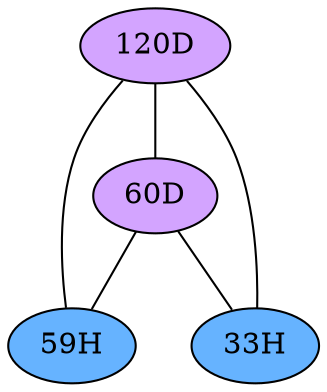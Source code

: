 // The Round Table
graph {
	"120D" [fillcolor="#D3A4FF" style=radial]
	"59H" [fillcolor="#66B3FF" style=radial]
	"120D" -- "59H" [penwidth=1]
	"120D" [fillcolor="#D3A4FF" style=radial]
	"60D" [fillcolor="#D3A4FF" style=radial]
	"120D" -- "60D" [penwidth=1]
	"120D" [fillcolor="#D3A4FF" style=radial]
	"33H" [fillcolor="#66B3FF" style=radial]
	"120D" -- "33H" [penwidth=1]
	"60D" [fillcolor="#D3A4FF" style=radial]
	"59H" [fillcolor="#66B3FF" style=radial]
	"60D" -- "59H" [penwidth=1]
	"60D" [fillcolor="#D3A4FF" style=radial]
	"33H" [fillcolor="#66B3FF" style=radial]
	"60D" -- "33H" [penwidth=1]
}
